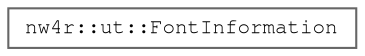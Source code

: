 digraph "Graphical Class Hierarchy"
{
 // LATEX_PDF_SIZE
  bgcolor="transparent";
  edge [fontname=FreeMono,fontsize=10,labelfontname=FreeMono,labelfontsize=10];
  node [fontname=FreeMono,fontsize=10,shape=box,height=0.2,width=0.4];
  rankdir="LR";
  Node0 [label="nw4r::ut::FontInformation",height=0.2,width=0.4,color="grey40", fillcolor="white", style="filled",URL="$structnw4r_1_1ut_1_1_font_information.html",tooltip=" "];
}
